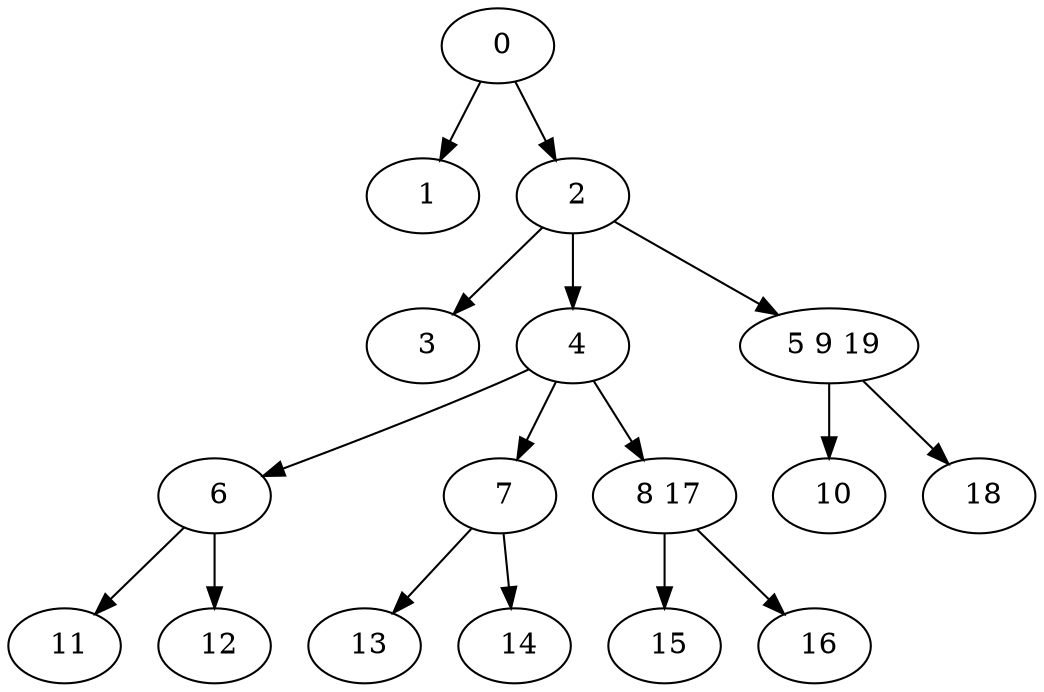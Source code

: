 digraph mytree {
" 0" -> " 1";
" 0" -> " 2";
" 1";
" 2" -> " 3";
" 2" -> " 4";
" 2" -> " 5 9 19";
" 3";
" 4" -> " 6";
" 4" -> " 7";
" 4" -> " 8 17";
" 10";
" 5 9 19" -> " 10";
" 5 9 19" -> " 18";
" 6" -> " 11";
" 6" -> " 12";
" 7" -> " 13";
" 7" -> " 14";
" 8 17" -> " 15";
" 8 17" -> " 16";
" 11";
" 12";
" 13";
" 14";
" 15";
" 16";
" 18";
}
